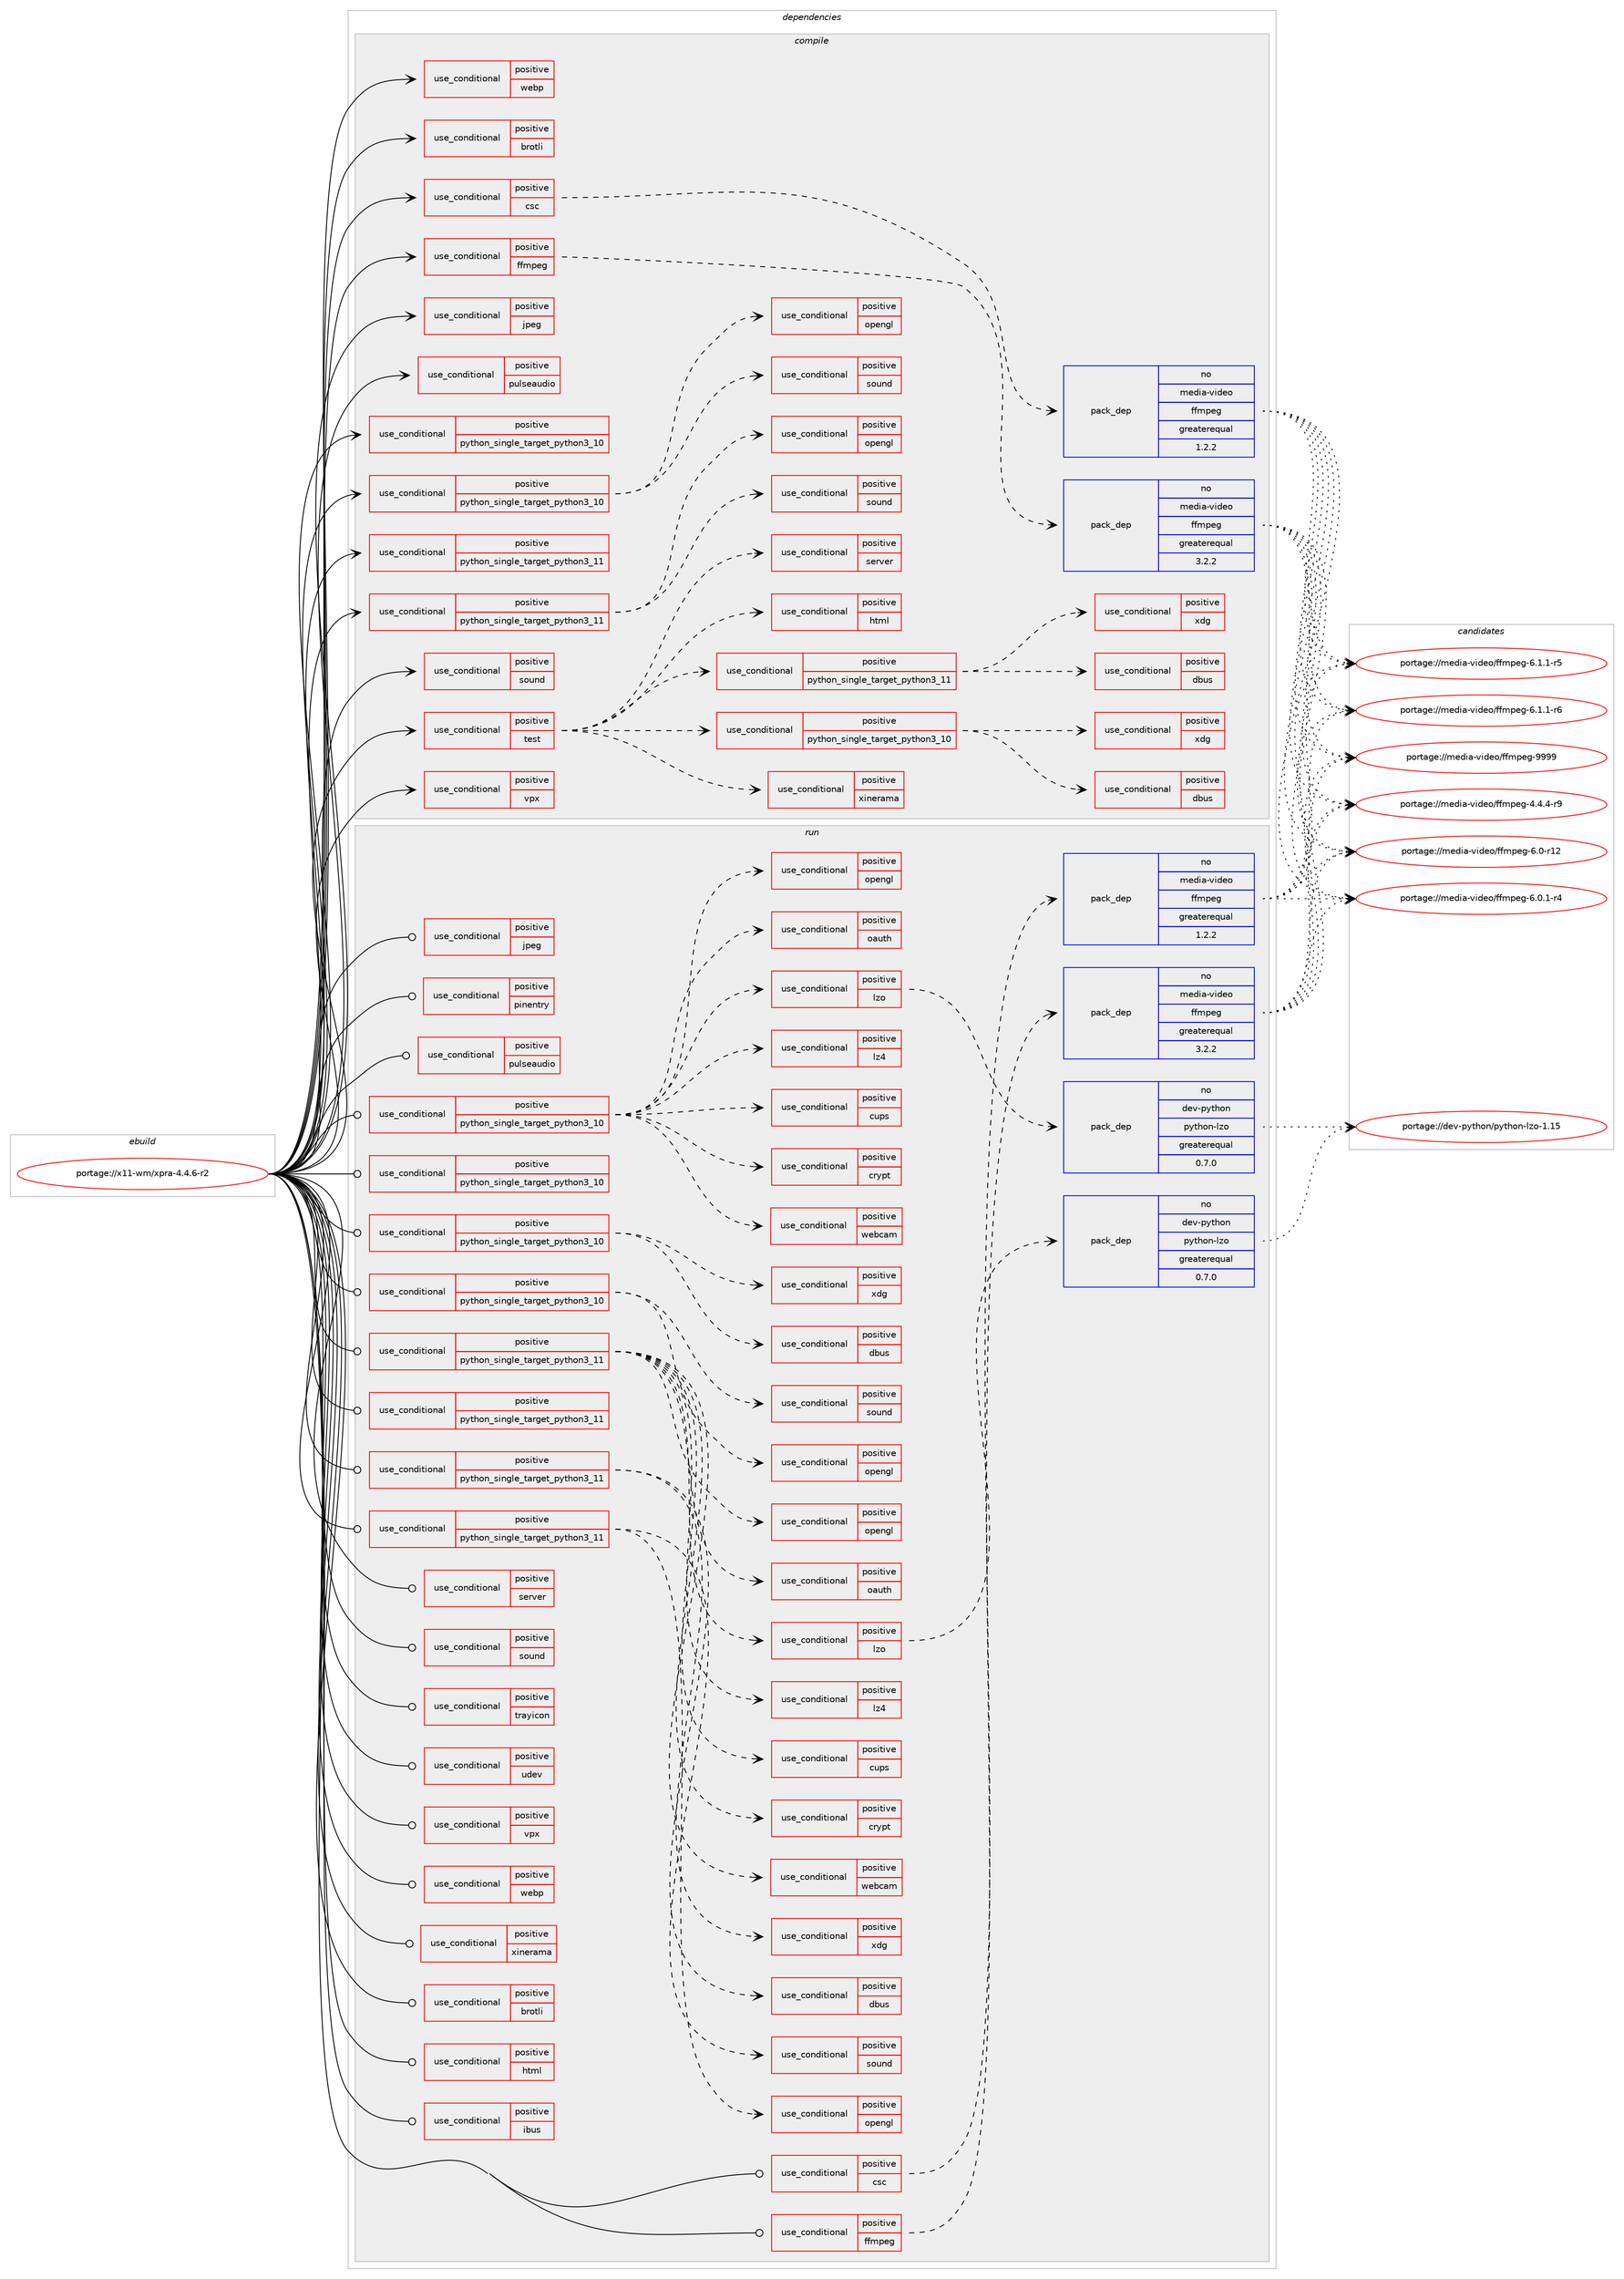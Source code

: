 digraph prolog {

# *************
# Graph options
# *************

newrank=true;
concentrate=true;
compound=true;
graph [rankdir=LR,fontname=Helvetica,fontsize=10,ranksep=1.5];#, ranksep=2.5, nodesep=0.2];
edge  [arrowhead=vee];
node  [fontname=Helvetica,fontsize=10];

# **********
# The ebuild
# **********

subgraph cluster_leftcol {
color=gray;
rank=same;
label=<<i>ebuild</i>>;
id [label="portage://x11-wm/xpra-4.4.6-r2", color=red, width=4, href="../x11-wm/xpra-4.4.6-r2.svg"];
}

# ****************
# The dependencies
# ****************

subgraph cluster_midcol {
color=gray;
label=<<i>dependencies</i>>;
subgraph cluster_compile {
fillcolor="#eeeeee";
style=filled;
label=<<i>compile</i>>;
subgraph cond121061 {
dependency233045 [label=<<TABLE BORDER="0" CELLBORDER="1" CELLSPACING="0" CELLPADDING="4"><TR><TD ROWSPAN="3" CELLPADDING="10">use_conditional</TD></TR><TR><TD>positive</TD></TR><TR><TD>brotli</TD></TR></TABLE>>, shape=none, color=red];
# *** BEGIN UNKNOWN DEPENDENCY TYPE (TODO) ***
# dependency233045 -> package_dependency(portage://x11-wm/xpra-4.4.6-r2,install,no,app-arch,brotli,none,[,,],[],[])
# *** END UNKNOWN DEPENDENCY TYPE (TODO) ***

}
id:e -> dependency233045:w [weight=20,style="solid",arrowhead="vee"];
subgraph cond121062 {
dependency233046 [label=<<TABLE BORDER="0" CELLBORDER="1" CELLSPACING="0" CELLPADDING="4"><TR><TD ROWSPAN="3" CELLPADDING="10">use_conditional</TD></TR><TR><TD>positive</TD></TR><TR><TD>csc</TD></TR></TABLE>>, shape=none, color=red];
subgraph pack108618 {
dependency233047 [label=<<TABLE BORDER="0" CELLBORDER="1" CELLSPACING="0" CELLPADDING="4" WIDTH="220"><TR><TD ROWSPAN="6" CELLPADDING="30">pack_dep</TD></TR><TR><TD WIDTH="110">no</TD></TR><TR><TD>media-video</TD></TR><TR><TD>ffmpeg</TD></TR><TR><TD>greaterequal</TD></TR><TR><TD>1.2.2</TD></TR></TABLE>>, shape=none, color=blue];
}
dependency233046:e -> dependency233047:w [weight=20,style="dashed",arrowhead="vee"];
}
id:e -> dependency233046:w [weight=20,style="solid",arrowhead="vee"];
subgraph cond121063 {
dependency233048 [label=<<TABLE BORDER="0" CELLBORDER="1" CELLSPACING="0" CELLPADDING="4"><TR><TD ROWSPAN="3" CELLPADDING="10">use_conditional</TD></TR><TR><TD>positive</TD></TR><TR><TD>ffmpeg</TD></TR></TABLE>>, shape=none, color=red];
subgraph pack108619 {
dependency233049 [label=<<TABLE BORDER="0" CELLBORDER="1" CELLSPACING="0" CELLPADDING="4" WIDTH="220"><TR><TD ROWSPAN="6" CELLPADDING="30">pack_dep</TD></TR><TR><TD WIDTH="110">no</TD></TR><TR><TD>media-video</TD></TR><TR><TD>ffmpeg</TD></TR><TR><TD>greaterequal</TD></TR><TR><TD>3.2.2</TD></TR></TABLE>>, shape=none, color=blue];
}
dependency233048:e -> dependency233049:w [weight=20,style="dashed",arrowhead="vee"];
}
id:e -> dependency233048:w [weight=20,style="solid",arrowhead="vee"];
subgraph cond121064 {
dependency233050 [label=<<TABLE BORDER="0" CELLBORDER="1" CELLSPACING="0" CELLPADDING="4"><TR><TD ROWSPAN="3" CELLPADDING="10">use_conditional</TD></TR><TR><TD>positive</TD></TR><TR><TD>jpeg</TD></TR></TABLE>>, shape=none, color=red];
# *** BEGIN UNKNOWN DEPENDENCY TYPE (TODO) ***
# dependency233050 -> package_dependency(portage://x11-wm/xpra-4.4.6-r2,install,no,media-libs,libjpeg-turbo,none,[,,],[],[])
# *** END UNKNOWN DEPENDENCY TYPE (TODO) ***

}
id:e -> dependency233050:w [weight=20,style="solid",arrowhead="vee"];
subgraph cond121065 {
dependency233051 [label=<<TABLE BORDER="0" CELLBORDER="1" CELLSPACING="0" CELLPADDING="4"><TR><TD ROWSPAN="3" CELLPADDING="10">use_conditional</TD></TR><TR><TD>positive</TD></TR><TR><TD>pulseaudio</TD></TR></TABLE>>, shape=none, color=red];
# *** BEGIN UNKNOWN DEPENDENCY TYPE (TODO) ***
# dependency233051 -> package_dependency(portage://x11-wm/xpra-4.4.6-r2,install,no,media-libs,libpulse,none,[,,],[],[])
# *** END UNKNOWN DEPENDENCY TYPE (TODO) ***

# *** BEGIN UNKNOWN DEPENDENCY TYPE (TODO) ***
# dependency233051 -> package_dependency(portage://x11-wm/xpra-4.4.6-r2,install,no,media-plugins,gst-plugins-pulse,none,[,,],[slot(1.0)],[])
# *** END UNKNOWN DEPENDENCY TYPE (TODO) ***

}
id:e -> dependency233051:w [weight=20,style="solid",arrowhead="vee"];
subgraph cond121066 {
dependency233052 [label=<<TABLE BORDER="0" CELLBORDER="1" CELLSPACING="0" CELLPADDING="4"><TR><TD ROWSPAN="3" CELLPADDING="10">use_conditional</TD></TR><TR><TD>positive</TD></TR><TR><TD>python_single_target_python3_10</TD></TR></TABLE>>, shape=none, color=red];
# *** BEGIN UNKNOWN DEPENDENCY TYPE (TODO) ***
# dependency233052 -> package_dependency(portage://x11-wm/xpra-4.4.6-r2,install,no,dev-lang,python,none,[,,],[slot(3.10)],[])
# *** END UNKNOWN DEPENDENCY TYPE (TODO) ***

}
id:e -> dependency233052:w [weight=20,style="solid",arrowhead="vee"];
subgraph cond121067 {
dependency233053 [label=<<TABLE BORDER="0" CELLBORDER="1" CELLSPACING="0" CELLPADDING="4"><TR><TD ROWSPAN="3" CELLPADDING="10">use_conditional</TD></TR><TR><TD>positive</TD></TR><TR><TD>python_single_target_python3_10</TD></TR></TABLE>>, shape=none, color=red];
# *** BEGIN UNKNOWN DEPENDENCY TYPE (TODO) ***
# dependency233053 -> package_dependency(portage://x11-wm/xpra-4.4.6-r2,install,no,dev-python,pygobject,none,[,,],[slot(3)],[use(enable(python_targets_python3_10),negative),use(enable(cairo),none)])
# *** END UNKNOWN DEPENDENCY TYPE (TODO) ***

subgraph cond121068 {
dependency233054 [label=<<TABLE BORDER="0" CELLBORDER="1" CELLSPACING="0" CELLPADDING="4"><TR><TD ROWSPAN="3" CELLPADDING="10">use_conditional</TD></TR><TR><TD>positive</TD></TR><TR><TD>opengl</TD></TR></TABLE>>, shape=none, color=red];
# *** BEGIN UNKNOWN DEPENDENCY TYPE (TODO) ***
# dependency233054 -> package_dependency(portage://x11-wm/xpra-4.4.6-r2,install,no,dev-python,pyopengl,none,[,,],[],[use(enable(python_targets_python3_10),negative)])
# *** END UNKNOWN DEPENDENCY TYPE (TODO) ***

}
dependency233053:e -> dependency233054:w [weight=20,style="dashed",arrowhead="vee"];
subgraph cond121069 {
dependency233055 [label=<<TABLE BORDER="0" CELLBORDER="1" CELLSPACING="0" CELLPADDING="4"><TR><TD ROWSPAN="3" CELLPADDING="10">use_conditional</TD></TR><TR><TD>positive</TD></TR><TR><TD>sound</TD></TR></TABLE>>, shape=none, color=red];
# *** BEGIN UNKNOWN DEPENDENCY TYPE (TODO) ***
# dependency233055 -> package_dependency(portage://x11-wm/xpra-4.4.6-r2,install,no,dev-python,gst-python,none,[,,],[slot(1.0)],[use(enable(python_targets_python3_10),negative)])
# *** END UNKNOWN DEPENDENCY TYPE (TODO) ***

}
dependency233053:e -> dependency233055:w [weight=20,style="dashed",arrowhead="vee"];
}
id:e -> dependency233053:w [weight=20,style="solid",arrowhead="vee"];
subgraph cond121070 {
dependency233056 [label=<<TABLE BORDER="0" CELLBORDER="1" CELLSPACING="0" CELLPADDING="4"><TR><TD ROWSPAN="3" CELLPADDING="10">use_conditional</TD></TR><TR><TD>positive</TD></TR><TR><TD>python_single_target_python3_11</TD></TR></TABLE>>, shape=none, color=red];
# *** BEGIN UNKNOWN DEPENDENCY TYPE (TODO) ***
# dependency233056 -> package_dependency(portage://x11-wm/xpra-4.4.6-r2,install,no,dev-lang,python,none,[,,],[slot(3.11)],[])
# *** END UNKNOWN DEPENDENCY TYPE (TODO) ***

}
id:e -> dependency233056:w [weight=20,style="solid",arrowhead="vee"];
subgraph cond121071 {
dependency233057 [label=<<TABLE BORDER="0" CELLBORDER="1" CELLSPACING="0" CELLPADDING="4"><TR><TD ROWSPAN="3" CELLPADDING="10">use_conditional</TD></TR><TR><TD>positive</TD></TR><TR><TD>python_single_target_python3_11</TD></TR></TABLE>>, shape=none, color=red];
# *** BEGIN UNKNOWN DEPENDENCY TYPE (TODO) ***
# dependency233057 -> package_dependency(portage://x11-wm/xpra-4.4.6-r2,install,no,dev-python,pygobject,none,[,,],[slot(3)],[use(enable(python_targets_python3_11),negative),use(enable(cairo),none)])
# *** END UNKNOWN DEPENDENCY TYPE (TODO) ***

subgraph cond121072 {
dependency233058 [label=<<TABLE BORDER="0" CELLBORDER="1" CELLSPACING="0" CELLPADDING="4"><TR><TD ROWSPAN="3" CELLPADDING="10">use_conditional</TD></TR><TR><TD>positive</TD></TR><TR><TD>opengl</TD></TR></TABLE>>, shape=none, color=red];
# *** BEGIN UNKNOWN DEPENDENCY TYPE (TODO) ***
# dependency233058 -> package_dependency(portage://x11-wm/xpra-4.4.6-r2,install,no,dev-python,pyopengl,none,[,,],[],[use(enable(python_targets_python3_11),negative)])
# *** END UNKNOWN DEPENDENCY TYPE (TODO) ***

}
dependency233057:e -> dependency233058:w [weight=20,style="dashed",arrowhead="vee"];
subgraph cond121073 {
dependency233059 [label=<<TABLE BORDER="0" CELLBORDER="1" CELLSPACING="0" CELLPADDING="4"><TR><TD ROWSPAN="3" CELLPADDING="10">use_conditional</TD></TR><TR><TD>positive</TD></TR><TR><TD>sound</TD></TR></TABLE>>, shape=none, color=red];
# *** BEGIN UNKNOWN DEPENDENCY TYPE (TODO) ***
# dependency233059 -> package_dependency(portage://x11-wm/xpra-4.4.6-r2,install,no,dev-python,gst-python,none,[,,],[slot(1.0)],[use(enable(python_targets_python3_11),negative)])
# *** END UNKNOWN DEPENDENCY TYPE (TODO) ***

}
dependency233057:e -> dependency233059:w [weight=20,style="dashed",arrowhead="vee"];
}
id:e -> dependency233057:w [weight=20,style="solid",arrowhead="vee"];
subgraph cond121074 {
dependency233060 [label=<<TABLE BORDER="0" CELLBORDER="1" CELLSPACING="0" CELLPADDING="4"><TR><TD ROWSPAN="3" CELLPADDING="10">use_conditional</TD></TR><TR><TD>positive</TD></TR><TR><TD>sound</TD></TR></TABLE>>, shape=none, color=red];
# *** BEGIN UNKNOWN DEPENDENCY TYPE (TODO) ***
# dependency233060 -> package_dependency(portage://x11-wm/xpra-4.4.6-r2,install,no,media-libs,gstreamer,none,[,,],[slot(1.0)],[])
# *** END UNKNOWN DEPENDENCY TYPE (TODO) ***

# *** BEGIN UNKNOWN DEPENDENCY TYPE (TODO) ***
# dependency233060 -> package_dependency(portage://x11-wm/xpra-4.4.6-r2,install,no,media-libs,gst-plugins-base,none,[,,],[slot(1.0)],[])
# *** END UNKNOWN DEPENDENCY TYPE (TODO) ***

}
id:e -> dependency233060:w [weight=20,style="solid",arrowhead="vee"];
subgraph cond121075 {
dependency233061 [label=<<TABLE BORDER="0" CELLBORDER="1" CELLSPACING="0" CELLPADDING="4"><TR><TD ROWSPAN="3" CELLPADDING="10">use_conditional</TD></TR><TR><TD>positive</TD></TR><TR><TD>test</TD></TR></TABLE>>, shape=none, color=red];
subgraph cond121076 {
dependency233062 [label=<<TABLE BORDER="0" CELLBORDER="1" CELLSPACING="0" CELLPADDING="4"><TR><TD ROWSPAN="3" CELLPADDING="10">use_conditional</TD></TR><TR><TD>positive</TD></TR><TR><TD>python_single_target_python3_10</TD></TR></TABLE>>, shape=none, color=red];
# *** BEGIN UNKNOWN DEPENDENCY TYPE (TODO) ***
# dependency233062 -> package_dependency(portage://x11-wm/xpra-4.4.6-r2,install,no,dev-python,netifaces,none,[,,],[],[use(enable(python_targets_python3_10),negative)])
# *** END UNKNOWN DEPENDENCY TYPE (TODO) ***

# *** BEGIN UNKNOWN DEPENDENCY TYPE (TODO) ***
# dependency233062 -> package_dependency(portage://x11-wm/xpra-4.4.6-r2,install,no,dev-python,pillow,none,[,,],[],[use(optenable(jpeg),none),use(optenable(webp),none),use(enable(python_targets_python3_10),negative)])
# *** END UNKNOWN DEPENDENCY TYPE (TODO) ***

# *** BEGIN UNKNOWN DEPENDENCY TYPE (TODO) ***
# dependency233062 -> package_dependency(portage://x11-wm/xpra-4.4.6-r2,install,no,dev-python,rencode,none,[,,],[],[use(enable(python_targets_python3_10),negative)])
# *** END UNKNOWN DEPENDENCY TYPE (TODO) ***

subgraph cond121077 {
dependency233063 [label=<<TABLE BORDER="0" CELLBORDER="1" CELLSPACING="0" CELLPADDING="4"><TR><TD ROWSPAN="3" CELLPADDING="10">use_conditional</TD></TR><TR><TD>positive</TD></TR><TR><TD>dbus</TD></TR></TABLE>>, shape=none, color=red];
# *** BEGIN UNKNOWN DEPENDENCY TYPE (TODO) ***
# dependency233063 -> package_dependency(portage://x11-wm/xpra-4.4.6-r2,install,no,dev-python,dbus-python,none,[,,],[],[use(enable(python_targets_python3_10),negative)])
# *** END UNKNOWN DEPENDENCY TYPE (TODO) ***

}
dependency233062:e -> dependency233063:w [weight=20,style="dashed",arrowhead="vee"];
subgraph cond121078 {
dependency233064 [label=<<TABLE BORDER="0" CELLBORDER="1" CELLSPACING="0" CELLPADDING="4"><TR><TD ROWSPAN="3" CELLPADDING="10">use_conditional</TD></TR><TR><TD>positive</TD></TR><TR><TD>xdg</TD></TR></TABLE>>, shape=none, color=red];
# *** BEGIN UNKNOWN DEPENDENCY TYPE (TODO) ***
# dependency233064 -> package_dependency(portage://x11-wm/xpra-4.4.6-r2,install,no,dev-python,pyxdg,none,[,,],[],[use(enable(python_targets_python3_10),negative)])
# *** END UNKNOWN DEPENDENCY TYPE (TODO) ***

}
dependency233062:e -> dependency233064:w [weight=20,style="dashed",arrowhead="vee"];
}
dependency233061:e -> dependency233062:w [weight=20,style="dashed",arrowhead="vee"];
subgraph cond121079 {
dependency233065 [label=<<TABLE BORDER="0" CELLBORDER="1" CELLSPACING="0" CELLPADDING="4"><TR><TD ROWSPAN="3" CELLPADDING="10">use_conditional</TD></TR><TR><TD>positive</TD></TR><TR><TD>python_single_target_python3_11</TD></TR></TABLE>>, shape=none, color=red];
# *** BEGIN UNKNOWN DEPENDENCY TYPE (TODO) ***
# dependency233065 -> package_dependency(portage://x11-wm/xpra-4.4.6-r2,install,no,dev-python,netifaces,none,[,,],[],[use(enable(python_targets_python3_11),negative)])
# *** END UNKNOWN DEPENDENCY TYPE (TODO) ***

# *** BEGIN UNKNOWN DEPENDENCY TYPE (TODO) ***
# dependency233065 -> package_dependency(portage://x11-wm/xpra-4.4.6-r2,install,no,dev-python,pillow,none,[,,],[],[use(optenable(jpeg),none),use(optenable(webp),none),use(enable(python_targets_python3_11),negative)])
# *** END UNKNOWN DEPENDENCY TYPE (TODO) ***

# *** BEGIN UNKNOWN DEPENDENCY TYPE (TODO) ***
# dependency233065 -> package_dependency(portage://x11-wm/xpra-4.4.6-r2,install,no,dev-python,rencode,none,[,,],[],[use(enable(python_targets_python3_11),negative)])
# *** END UNKNOWN DEPENDENCY TYPE (TODO) ***

subgraph cond121080 {
dependency233066 [label=<<TABLE BORDER="0" CELLBORDER="1" CELLSPACING="0" CELLPADDING="4"><TR><TD ROWSPAN="3" CELLPADDING="10">use_conditional</TD></TR><TR><TD>positive</TD></TR><TR><TD>dbus</TD></TR></TABLE>>, shape=none, color=red];
# *** BEGIN UNKNOWN DEPENDENCY TYPE (TODO) ***
# dependency233066 -> package_dependency(portage://x11-wm/xpra-4.4.6-r2,install,no,dev-python,dbus-python,none,[,,],[],[use(enable(python_targets_python3_11),negative)])
# *** END UNKNOWN DEPENDENCY TYPE (TODO) ***

}
dependency233065:e -> dependency233066:w [weight=20,style="dashed",arrowhead="vee"];
subgraph cond121081 {
dependency233067 [label=<<TABLE BORDER="0" CELLBORDER="1" CELLSPACING="0" CELLPADDING="4"><TR><TD ROWSPAN="3" CELLPADDING="10">use_conditional</TD></TR><TR><TD>positive</TD></TR><TR><TD>xdg</TD></TR></TABLE>>, shape=none, color=red];
# *** BEGIN UNKNOWN DEPENDENCY TYPE (TODO) ***
# dependency233067 -> package_dependency(portage://x11-wm/xpra-4.4.6-r2,install,no,dev-python,pyxdg,none,[,,],[],[use(enable(python_targets_python3_11),negative)])
# *** END UNKNOWN DEPENDENCY TYPE (TODO) ***

}
dependency233065:e -> dependency233067:w [weight=20,style="dashed",arrowhead="vee"];
}
dependency233061:e -> dependency233065:w [weight=20,style="dashed",arrowhead="vee"];
subgraph cond121082 {
dependency233068 [label=<<TABLE BORDER="0" CELLBORDER="1" CELLSPACING="0" CELLPADDING="4"><TR><TD ROWSPAN="3" CELLPADDING="10">use_conditional</TD></TR><TR><TD>positive</TD></TR><TR><TD>html</TD></TR></TABLE>>, shape=none, color=red];
# *** BEGIN UNKNOWN DEPENDENCY TYPE (TODO) ***
# dependency233068 -> package_dependency(portage://x11-wm/xpra-4.4.6-r2,install,no,www-apps,xpra-html5,none,[,,],[],[])
# *** END UNKNOWN DEPENDENCY TYPE (TODO) ***

}
dependency233061:e -> dependency233068:w [weight=20,style="dashed",arrowhead="vee"];
subgraph cond121083 {
dependency233069 [label=<<TABLE BORDER="0" CELLBORDER="1" CELLSPACING="0" CELLPADDING="4"><TR><TD ROWSPAN="3" CELLPADDING="10">use_conditional</TD></TR><TR><TD>positive</TD></TR><TR><TD>server</TD></TR></TABLE>>, shape=none, color=red];
# *** BEGIN UNKNOWN DEPENDENCY TYPE (TODO) ***
# dependency233069 -> package_dependency(portage://x11-wm/xpra-4.4.6-r2,install,no,x11-base,xorg-server,none,[,,],[],[use(disable(minimal),none),use(enable(xvfb),none)])
# *** END UNKNOWN DEPENDENCY TYPE (TODO) ***

# *** BEGIN UNKNOWN DEPENDENCY TYPE (TODO) ***
# dependency233069 -> package_dependency(portage://x11-wm/xpra-4.4.6-r2,install,no,x11-drivers,xf86-input-void,none,[,,],[],[])
# *** END UNKNOWN DEPENDENCY TYPE (TODO) ***

}
dependency233061:e -> dependency233069:w [weight=20,style="dashed",arrowhead="vee"];
subgraph cond121084 {
dependency233070 [label=<<TABLE BORDER="0" CELLBORDER="1" CELLSPACING="0" CELLPADDING="4"><TR><TD ROWSPAN="3" CELLPADDING="10">use_conditional</TD></TR><TR><TD>positive</TD></TR><TR><TD>xinerama</TD></TR></TABLE>>, shape=none, color=red];
# *** BEGIN UNKNOWN DEPENDENCY TYPE (TODO) ***
# dependency233070 -> package_dependency(portage://x11-wm/xpra-4.4.6-r2,install,no,x11-libs,libfakeXinerama,none,[,,],[],[])
# *** END UNKNOWN DEPENDENCY TYPE (TODO) ***

}
dependency233061:e -> dependency233070:w [weight=20,style="dashed",arrowhead="vee"];
}
id:e -> dependency233061:w [weight=20,style="solid",arrowhead="vee"];
subgraph cond121085 {
dependency233071 [label=<<TABLE BORDER="0" CELLBORDER="1" CELLSPACING="0" CELLPADDING="4"><TR><TD ROWSPAN="3" CELLPADDING="10">use_conditional</TD></TR><TR><TD>positive</TD></TR><TR><TD>vpx</TD></TR></TABLE>>, shape=none, color=red];
# *** BEGIN UNKNOWN DEPENDENCY TYPE (TODO) ***
# dependency233071 -> package_dependency(portage://x11-wm/xpra-4.4.6-r2,install,no,media-libs,libvpx,none,[,,],[],[])
# *** END UNKNOWN DEPENDENCY TYPE (TODO) ***

# *** BEGIN UNKNOWN DEPENDENCY TYPE (TODO) ***
# dependency233071 -> package_dependency(portage://x11-wm/xpra-4.4.6-r2,install,no,media-video,ffmpeg,none,[,,],[],[])
# *** END UNKNOWN DEPENDENCY TYPE (TODO) ***

}
id:e -> dependency233071:w [weight=20,style="solid",arrowhead="vee"];
subgraph cond121086 {
dependency233072 [label=<<TABLE BORDER="0" CELLBORDER="1" CELLSPACING="0" CELLPADDING="4"><TR><TD ROWSPAN="3" CELLPADDING="10">use_conditional</TD></TR><TR><TD>positive</TD></TR><TR><TD>webp</TD></TR></TABLE>>, shape=none, color=red];
# *** BEGIN UNKNOWN DEPENDENCY TYPE (TODO) ***
# dependency233072 -> package_dependency(portage://x11-wm/xpra-4.4.6-r2,install,no,media-libs,libwebp,none,[,,],[],[])
# *** END UNKNOWN DEPENDENCY TYPE (TODO) ***

}
id:e -> dependency233072:w [weight=20,style="solid",arrowhead="vee"];
# *** BEGIN UNKNOWN DEPENDENCY TYPE (TODO) ***
# id -> package_dependency(portage://x11-wm/xpra-4.4.6-r2,install,no,x11-libs,gtk+,none,[,,],[slot(3)],[use(enable(introspection),none)])
# *** END UNKNOWN DEPENDENCY TYPE (TODO) ***

# *** BEGIN UNKNOWN DEPENDENCY TYPE (TODO) ***
# id -> package_dependency(portage://x11-wm/xpra-4.4.6-r2,install,no,x11-libs,libX11,none,[,,],[],[])
# *** END UNKNOWN DEPENDENCY TYPE (TODO) ***

# *** BEGIN UNKNOWN DEPENDENCY TYPE (TODO) ***
# id -> package_dependency(portage://x11-wm/xpra-4.4.6-r2,install,no,x11-libs,libXcomposite,none,[,,],[],[])
# *** END UNKNOWN DEPENDENCY TYPE (TODO) ***

# *** BEGIN UNKNOWN DEPENDENCY TYPE (TODO) ***
# id -> package_dependency(portage://x11-wm/xpra-4.4.6-r2,install,no,x11-libs,libXdamage,none,[,,],[],[])
# *** END UNKNOWN DEPENDENCY TYPE (TODO) ***

# *** BEGIN UNKNOWN DEPENDENCY TYPE (TODO) ***
# id -> package_dependency(portage://x11-wm/xpra-4.4.6-r2,install,no,x11-libs,libXfixes,none,[,,],[],[])
# *** END UNKNOWN DEPENDENCY TYPE (TODO) ***

# *** BEGIN UNKNOWN DEPENDENCY TYPE (TODO) ***
# id -> package_dependency(portage://x11-wm/xpra-4.4.6-r2,install,no,x11-libs,libXrandr,none,[,,],[],[])
# *** END UNKNOWN DEPENDENCY TYPE (TODO) ***

# *** BEGIN UNKNOWN DEPENDENCY TYPE (TODO) ***
# id -> package_dependency(portage://x11-wm/xpra-4.4.6-r2,install,no,x11-libs,libXres,none,[,,],[],[])
# *** END UNKNOWN DEPENDENCY TYPE (TODO) ***

# *** BEGIN UNKNOWN DEPENDENCY TYPE (TODO) ***
# id -> package_dependency(portage://x11-wm/xpra-4.4.6-r2,install,no,x11-libs,libXtst,none,[,,],[],[])
# *** END UNKNOWN DEPENDENCY TYPE (TODO) ***

# *** BEGIN UNKNOWN DEPENDENCY TYPE (TODO) ***
# id -> package_dependency(portage://x11-wm/xpra-4.4.6-r2,install,no,x11-libs,libxkbfile,none,[,,],[],[])
# *** END UNKNOWN DEPENDENCY TYPE (TODO) ***

}
subgraph cluster_compileandrun {
fillcolor="#eeeeee";
style=filled;
label=<<i>compile and run</i>>;
}
subgraph cluster_run {
fillcolor="#eeeeee";
style=filled;
label=<<i>run</i>>;
subgraph cond121087 {
dependency233073 [label=<<TABLE BORDER="0" CELLBORDER="1" CELLSPACING="0" CELLPADDING="4"><TR><TD ROWSPAN="3" CELLPADDING="10">use_conditional</TD></TR><TR><TD>positive</TD></TR><TR><TD>brotli</TD></TR></TABLE>>, shape=none, color=red];
# *** BEGIN UNKNOWN DEPENDENCY TYPE (TODO) ***
# dependency233073 -> package_dependency(portage://x11-wm/xpra-4.4.6-r2,run,no,app-arch,brotli,none,[,,],[],[])
# *** END UNKNOWN DEPENDENCY TYPE (TODO) ***

}
id:e -> dependency233073:w [weight=20,style="solid",arrowhead="odot"];
subgraph cond121088 {
dependency233074 [label=<<TABLE BORDER="0" CELLBORDER="1" CELLSPACING="0" CELLPADDING="4"><TR><TD ROWSPAN="3" CELLPADDING="10">use_conditional</TD></TR><TR><TD>positive</TD></TR><TR><TD>csc</TD></TR></TABLE>>, shape=none, color=red];
subgraph pack108620 {
dependency233075 [label=<<TABLE BORDER="0" CELLBORDER="1" CELLSPACING="0" CELLPADDING="4" WIDTH="220"><TR><TD ROWSPAN="6" CELLPADDING="30">pack_dep</TD></TR><TR><TD WIDTH="110">no</TD></TR><TR><TD>media-video</TD></TR><TR><TD>ffmpeg</TD></TR><TR><TD>greaterequal</TD></TR><TR><TD>1.2.2</TD></TR></TABLE>>, shape=none, color=blue];
}
dependency233074:e -> dependency233075:w [weight=20,style="dashed",arrowhead="vee"];
}
id:e -> dependency233074:w [weight=20,style="solid",arrowhead="odot"];
subgraph cond121089 {
dependency233076 [label=<<TABLE BORDER="0" CELLBORDER="1" CELLSPACING="0" CELLPADDING="4"><TR><TD ROWSPAN="3" CELLPADDING="10">use_conditional</TD></TR><TR><TD>positive</TD></TR><TR><TD>ffmpeg</TD></TR></TABLE>>, shape=none, color=red];
subgraph pack108621 {
dependency233077 [label=<<TABLE BORDER="0" CELLBORDER="1" CELLSPACING="0" CELLPADDING="4" WIDTH="220"><TR><TD ROWSPAN="6" CELLPADDING="30">pack_dep</TD></TR><TR><TD WIDTH="110">no</TD></TR><TR><TD>media-video</TD></TR><TR><TD>ffmpeg</TD></TR><TR><TD>greaterequal</TD></TR><TR><TD>3.2.2</TD></TR></TABLE>>, shape=none, color=blue];
}
dependency233076:e -> dependency233077:w [weight=20,style="dashed",arrowhead="vee"];
}
id:e -> dependency233076:w [weight=20,style="solid",arrowhead="odot"];
subgraph cond121090 {
dependency233078 [label=<<TABLE BORDER="0" CELLBORDER="1" CELLSPACING="0" CELLPADDING="4"><TR><TD ROWSPAN="3" CELLPADDING="10">use_conditional</TD></TR><TR><TD>positive</TD></TR><TR><TD>html</TD></TR></TABLE>>, shape=none, color=red];
# *** BEGIN UNKNOWN DEPENDENCY TYPE (TODO) ***
# dependency233078 -> package_dependency(portage://x11-wm/xpra-4.4.6-r2,run,no,www-apps,xpra-html5,none,[,,],[],[])
# *** END UNKNOWN DEPENDENCY TYPE (TODO) ***

}
id:e -> dependency233078:w [weight=20,style="solid",arrowhead="odot"];
subgraph cond121091 {
dependency233079 [label=<<TABLE BORDER="0" CELLBORDER="1" CELLSPACING="0" CELLPADDING="4"><TR><TD ROWSPAN="3" CELLPADDING="10">use_conditional</TD></TR><TR><TD>positive</TD></TR><TR><TD>ibus</TD></TR></TABLE>>, shape=none, color=red];
# *** BEGIN UNKNOWN DEPENDENCY TYPE (TODO) ***
# dependency233079 -> package_dependency(portage://x11-wm/xpra-4.4.6-r2,run,no,app-i18n,ibus,none,[,,],[],[])
# *** END UNKNOWN DEPENDENCY TYPE (TODO) ***

}
id:e -> dependency233079:w [weight=20,style="solid",arrowhead="odot"];
subgraph cond121092 {
dependency233080 [label=<<TABLE BORDER="0" CELLBORDER="1" CELLSPACING="0" CELLPADDING="4"><TR><TD ROWSPAN="3" CELLPADDING="10">use_conditional</TD></TR><TR><TD>positive</TD></TR><TR><TD>jpeg</TD></TR></TABLE>>, shape=none, color=red];
# *** BEGIN UNKNOWN DEPENDENCY TYPE (TODO) ***
# dependency233080 -> package_dependency(portage://x11-wm/xpra-4.4.6-r2,run,no,media-libs,libjpeg-turbo,none,[,,],[],[])
# *** END UNKNOWN DEPENDENCY TYPE (TODO) ***

}
id:e -> dependency233080:w [weight=20,style="solid",arrowhead="odot"];
subgraph cond121093 {
dependency233081 [label=<<TABLE BORDER="0" CELLBORDER="1" CELLSPACING="0" CELLPADDING="4"><TR><TD ROWSPAN="3" CELLPADDING="10">use_conditional</TD></TR><TR><TD>positive</TD></TR><TR><TD>pinentry</TD></TR></TABLE>>, shape=none, color=red];
# *** BEGIN UNKNOWN DEPENDENCY TYPE (TODO) ***
# dependency233081 -> package_dependency(portage://x11-wm/xpra-4.4.6-r2,run,no,app-crypt,pinentry,none,[,,],[],[])
# *** END UNKNOWN DEPENDENCY TYPE (TODO) ***

}
id:e -> dependency233081:w [weight=20,style="solid",arrowhead="odot"];
subgraph cond121094 {
dependency233082 [label=<<TABLE BORDER="0" CELLBORDER="1" CELLSPACING="0" CELLPADDING="4"><TR><TD ROWSPAN="3" CELLPADDING="10">use_conditional</TD></TR><TR><TD>positive</TD></TR><TR><TD>pulseaudio</TD></TR></TABLE>>, shape=none, color=red];
# *** BEGIN UNKNOWN DEPENDENCY TYPE (TODO) ***
# dependency233082 -> package_dependency(portage://x11-wm/xpra-4.4.6-r2,run,no,media-libs,libpulse,none,[,,],[],[])
# *** END UNKNOWN DEPENDENCY TYPE (TODO) ***

# *** BEGIN UNKNOWN DEPENDENCY TYPE (TODO) ***
# dependency233082 -> package_dependency(portage://x11-wm/xpra-4.4.6-r2,run,no,media-plugins,gst-plugins-pulse,none,[,,],[slot(1.0)],[])
# *** END UNKNOWN DEPENDENCY TYPE (TODO) ***

}
id:e -> dependency233082:w [weight=20,style="solid",arrowhead="odot"];
subgraph cond121095 {
dependency233083 [label=<<TABLE BORDER="0" CELLBORDER="1" CELLSPACING="0" CELLPADDING="4"><TR><TD ROWSPAN="3" CELLPADDING="10">use_conditional</TD></TR><TR><TD>positive</TD></TR><TR><TD>python_single_target_python3_10</TD></TR></TABLE>>, shape=none, color=red];
subgraph cond121096 {
dependency233084 [label=<<TABLE BORDER="0" CELLBORDER="1" CELLSPACING="0" CELLPADDING="4"><TR><TD ROWSPAN="3" CELLPADDING="10">use_conditional</TD></TR><TR><TD>positive</TD></TR><TR><TD>crypt</TD></TR></TABLE>>, shape=none, color=red];
# *** BEGIN UNKNOWN DEPENDENCY TYPE (TODO) ***
# dependency233084 -> package_dependency(portage://x11-wm/xpra-4.4.6-r2,run,no,dev-python,cryptography,none,[,,],[],[use(enable(python_targets_python3_10),negative)])
# *** END UNKNOWN DEPENDENCY TYPE (TODO) ***

}
dependency233083:e -> dependency233084:w [weight=20,style="dashed",arrowhead="vee"];
subgraph cond121097 {
dependency233085 [label=<<TABLE BORDER="0" CELLBORDER="1" CELLSPACING="0" CELLPADDING="4"><TR><TD ROWSPAN="3" CELLPADDING="10">use_conditional</TD></TR><TR><TD>positive</TD></TR><TR><TD>cups</TD></TR></TABLE>>, shape=none, color=red];
# *** BEGIN UNKNOWN DEPENDENCY TYPE (TODO) ***
# dependency233085 -> package_dependency(portage://x11-wm/xpra-4.4.6-r2,run,no,dev-python,pycups,none,[,,],[],[use(enable(python_targets_python3_10),negative)])
# *** END UNKNOWN DEPENDENCY TYPE (TODO) ***

}
dependency233083:e -> dependency233085:w [weight=20,style="dashed",arrowhead="vee"];
subgraph cond121098 {
dependency233086 [label=<<TABLE BORDER="0" CELLBORDER="1" CELLSPACING="0" CELLPADDING="4"><TR><TD ROWSPAN="3" CELLPADDING="10">use_conditional</TD></TR><TR><TD>positive</TD></TR><TR><TD>lz4</TD></TR></TABLE>>, shape=none, color=red];
# *** BEGIN UNKNOWN DEPENDENCY TYPE (TODO) ***
# dependency233086 -> package_dependency(portage://x11-wm/xpra-4.4.6-r2,run,no,dev-python,lz4,none,[,,],[],[use(enable(python_targets_python3_10),negative)])
# *** END UNKNOWN DEPENDENCY TYPE (TODO) ***

}
dependency233083:e -> dependency233086:w [weight=20,style="dashed",arrowhead="vee"];
subgraph cond121099 {
dependency233087 [label=<<TABLE BORDER="0" CELLBORDER="1" CELLSPACING="0" CELLPADDING="4"><TR><TD ROWSPAN="3" CELLPADDING="10">use_conditional</TD></TR><TR><TD>positive</TD></TR><TR><TD>lzo</TD></TR></TABLE>>, shape=none, color=red];
subgraph pack108622 {
dependency233088 [label=<<TABLE BORDER="0" CELLBORDER="1" CELLSPACING="0" CELLPADDING="4" WIDTH="220"><TR><TD ROWSPAN="6" CELLPADDING="30">pack_dep</TD></TR><TR><TD WIDTH="110">no</TD></TR><TR><TD>dev-python</TD></TR><TR><TD>python-lzo</TD></TR><TR><TD>greaterequal</TD></TR><TR><TD>0.7.0</TD></TR></TABLE>>, shape=none, color=blue];
}
dependency233087:e -> dependency233088:w [weight=20,style="dashed",arrowhead="vee"];
}
dependency233083:e -> dependency233087:w [weight=20,style="dashed",arrowhead="vee"];
subgraph cond121100 {
dependency233089 [label=<<TABLE BORDER="0" CELLBORDER="1" CELLSPACING="0" CELLPADDING="4"><TR><TD ROWSPAN="3" CELLPADDING="10">use_conditional</TD></TR><TR><TD>positive</TD></TR><TR><TD>oauth</TD></TR></TABLE>>, shape=none, color=red];
# *** BEGIN UNKNOWN DEPENDENCY TYPE (TODO) ***
# dependency233089 -> package_dependency(portage://x11-wm/xpra-4.4.6-r2,run,no,dev-python,oauthlib,none,[,,],[],[use(enable(python_targets_python3_10),negative)])
# *** END UNKNOWN DEPENDENCY TYPE (TODO) ***

}
dependency233083:e -> dependency233089:w [weight=20,style="dashed",arrowhead="vee"];
subgraph cond121101 {
dependency233090 [label=<<TABLE BORDER="0" CELLBORDER="1" CELLSPACING="0" CELLPADDING="4"><TR><TD ROWSPAN="3" CELLPADDING="10">use_conditional</TD></TR><TR><TD>positive</TD></TR><TR><TD>opengl</TD></TR></TABLE>>, shape=none, color=red];
# *** BEGIN UNKNOWN DEPENDENCY TYPE (TODO) ***
# dependency233090 -> package_dependency(portage://x11-wm/xpra-4.4.6-r2,run,no,dev-python,pyopengl_accelerate,none,[,,],[],[use(enable(python_targets_python3_10),negative)])
# *** END UNKNOWN DEPENDENCY TYPE (TODO) ***

}
dependency233083:e -> dependency233090:w [weight=20,style="dashed",arrowhead="vee"];
subgraph cond121102 {
dependency233091 [label=<<TABLE BORDER="0" CELLBORDER="1" CELLSPACING="0" CELLPADDING="4"><TR><TD ROWSPAN="3" CELLPADDING="10">use_conditional</TD></TR><TR><TD>positive</TD></TR><TR><TD>webcam</TD></TR></TABLE>>, shape=none, color=red];
# *** BEGIN UNKNOWN DEPENDENCY TYPE (TODO) ***
# dependency233091 -> package_dependency(portage://x11-wm/xpra-4.4.6-r2,run,no,dev-python,numpy,none,[,,],[],[use(enable(python_targets_python3_10),negative)])
# *** END UNKNOWN DEPENDENCY TYPE (TODO) ***

# *** BEGIN UNKNOWN DEPENDENCY TYPE (TODO) ***
# dependency233091 -> package_dependency(portage://x11-wm/xpra-4.4.6-r2,run,no,dev-python,pyinotify,none,[,,],[],[use(enable(python_targets_python3_10),negative)])
# *** END UNKNOWN DEPENDENCY TYPE (TODO) ***

# *** BEGIN UNKNOWN DEPENDENCY TYPE (TODO) ***
# dependency233091 -> package_dependency(portage://x11-wm/xpra-4.4.6-r2,run,no,media-libs,opencv,none,[,,],[],[use(enable(python_targets_python3_10),negative),use(enable(python),none)])
# *** END UNKNOWN DEPENDENCY TYPE (TODO) ***

}
dependency233083:e -> dependency233091:w [weight=20,style="dashed",arrowhead="vee"];
}
id:e -> dependency233083:w [weight=20,style="solid",arrowhead="odot"];
subgraph cond121103 {
dependency233092 [label=<<TABLE BORDER="0" CELLBORDER="1" CELLSPACING="0" CELLPADDING="4"><TR><TD ROWSPAN="3" CELLPADDING="10">use_conditional</TD></TR><TR><TD>positive</TD></TR><TR><TD>python_single_target_python3_10</TD></TR></TABLE>>, shape=none, color=red];
# *** BEGIN UNKNOWN DEPENDENCY TYPE (TODO) ***
# dependency233092 -> package_dependency(portage://x11-wm/xpra-4.4.6-r2,run,no,dev-lang,python,none,[,,],[slot(3.10)],[])
# *** END UNKNOWN DEPENDENCY TYPE (TODO) ***

}
id:e -> dependency233092:w [weight=20,style="solid",arrowhead="odot"];
subgraph cond121104 {
dependency233093 [label=<<TABLE BORDER="0" CELLBORDER="1" CELLSPACING="0" CELLPADDING="4"><TR><TD ROWSPAN="3" CELLPADDING="10">use_conditional</TD></TR><TR><TD>positive</TD></TR><TR><TD>python_single_target_python3_10</TD></TR></TABLE>>, shape=none, color=red];
# *** BEGIN UNKNOWN DEPENDENCY TYPE (TODO) ***
# dependency233093 -> package_dependency(portage://x11-wm/xpra-4.4.6-r2,run,no,dev-python,netifaces,none,[,,],[],[use(enable(python_targets_python3_10),negative)])
# *** END UNKNOWN DEPENDENCY TYPE (TODO) ***

# *** BEGIN UNKNOWN DEPENDENCY TYPE (TODO) ***
# dependency233093 -> package_dependency(portage://x11-wm/xpra-4.4.6-r2,run,no,dev-python,pillow,none,[,,],[],[use(optenable(jpeg),none),use(optenable(webp),none),use(enable(python_targets_python3_10),negative)])
# *** END UNKNOWN DEPENDENCY TYPE (TODO) ***

# *** BEGIN UNKNOWN DEPENDENCY TYPE (TODO) ***
# dependency233093 -> package_dependency(portage://x11-wm/xpra-4.4.6-r2,run,no,dev-python,rencode,none,[,,],[],[use(enable(python_targets_python3_10),negative)])
# *** END UNKNOWN DEPENDENCY TYPE (TODO) ***

subgraph cond121105 {
dependency233094 [label=<<TABLE BORDER="0" CELLBORDER="1" CELLSPACING="0" CELLPADDING="4"><TR><TD ROWSPAN="3" CELLPADDING="10">use_conditional</TD></TR><TR><TD>positive</TD></TR><TR><TD>dbus</TD></TR></TABLE>>, shape=none, color=red];
# *** BEGIN UNKNOWN DEPENDENCY TYPE (TODO) ***
# dependency233094 -> package_dependency(portage://x11-wm/xpra-4.4.6-r2,run,no,dev-python,dbus-python,none,[,,],[],[use(enable(python_targets_python3_10),negative)])
# *** END UNKNOWN DEPENDENCY TYPE (TODO) ***

}
dependency233093:e -> dependency233094:w [weight=20,style="dashed",arrowhead="vee"];
subgraph cond121106 {
dependency233095 [label=<<TABLE BORDER="0" CELLBORDER="1" CELLSPACING="0" CELLPADDING="4"><TR><TD ROWSPAN="3" CELLPADDING="10">use_conditional</TD></TR><TR><TD>positive</TD></TR><TR><TD>xdg</TD></TR></TABLE>>, shape=none, color=red];
# *** BEGIN UNKNOWN DEPENDENCY TYPE (TODO) ***
# dependency233095 -> package_dependency(portage://x11-wm/xpra-4.4.6-r2,run,no,dev-python,pyxdg,none,[,,],[],[use(enable(python_targets_python3_10),negative)])
# *** END UNKNOWN DEPENDENCY TYPE (TODO) ***

}
dependency233093:e -> dependency233095:w [weight=20,style="dashed",arrowhead="vee"];
}
id:e -> dependency233093:w [weight=20,style="solid",arrowhead="odot"];
subgraph cond121107 {
dependency233096 [label=<<TABLE BORDER="0" CELLBORDER="1" CELLSPACING="0" CELLPADDING="4"><TR><TD ROWSPAN="3" CELLPADDING="10">use_conditional</TD></TR><TR><TD>positive</TD></TR><TR><TD>python_single_target_python3_10</TD></TR></TABLE>>, shape=none, color=red];
# *** BEGIN UNKNOWN DEPENDENCY TYPE (TODO) ***
# dependency233096 -> package_dependency(portage://x11-wm/xpra-4.4.6-r2,run,no,dev-python,pygobject,none,[,,],[slot(3)],[use(enable(python_targets_python3_10),negative),use(enable(cairo),none)])
# *** END UNKNOWN DEPENDENCY TYPE (TODO) ***

subgraph cond121108 {
dependency233097 [label=<<TABLE BORDER="0" CELLBORDER="1" CELLSPACING="0" CELLPADDING="4"><TR><TD ROWSPAN="3" CELLPADDING="10">use_conditional</TD></TR><TR><TD>positive</TD></TR><TR><TD>opengl</TD></TR></TABLE>>, shape=none, color=red];
# *** BEGIN UNKNOWN DEPENDENCY TYPE (TODO) ***
# dependency233097 -> package_dependency(portage://x11-wm/xpra-4.4.6-r2,run,no,dev-python,pyopengl,none,[,,],[],[use(enable(python_targets_python3_10),negative)])
# *** END UNKNOWN DEPENDENCY TYPE (TODO) ***

}
dependency233096:e -> dependency233097:w [weight=20,style="dashed",arrowhead="vee"];
subgraph cond121109 {
dependency233098 [label=<<TABLE BORDER="0" CELLBORDER="1" CELLSPACING="0" CELLPADDING="4"><TR><TD ROWSPAN="3" CELLPADDING="10">use_conditional</TD></TR><TR><TD>positive</TD></TR><TR><TD>sound</TD></TR></TABLE>>, shape=none, color=red];
# *** BEGIN UNKNOWN DEPENDENCY TYPE (TODO) ***
# dependency233098 -> package_dependency(portage://x11-wm/xpra-4.4.6-r2,run,no,dev-python,gst-python,none,[,,],[slot(1.0)],[use(enable(python_targets_python3_10),negative)])
# *** END UNKNOWN DEPENDENCY TYPE (TODO) ***

}
dependency233096:e -> dependency233098:w [weight=20,style="dashed",arrowhead="vee"];
}
id:e -> dependency233096:w [weight=20,style="solid",arrowhead="odot"];
subgraph cond121110 {
dependency233099 [label=<<TABLE BORDER="0" CELLBORDER="1" CELLSPACING="0" CELLPADDING="4"><TR><TD ROWSPAN="3" CELLPADDING="10">use_conditional</TD></TR><TR><TD>positive</TD></TR><TR><TD>python_single_target_python3_11</TD></TR></TABLE>>, shape=none, color=red];
subgraph cond121111 {
dependency233100 [label=<<TABLE BORDER="0" CELLBORDER="1" CELLSPACING="0" CELLPADDING="4"><TR><TD ROWSPAN="3" CELLPADDING="10">use_conditional</TD></TR><TR><TD>positive</TD></TR><TR><TD>crypt</TD></TR></TABLE>>, shape=none, color=red];
# *** BEGIN UNKNOWN DEPENDENCY TYPE (TODO) ***
# dependency233100 -> package_dependency(portage://x11-wm/xpra-4.4.6-r2,run,no,dev-python,cryptography,none,[,,],[],[use(enable(python_targets_python3_11),negative)])
# *** END UNKNOWN DEPENDENCY TYPE (TODO) ***

}
dependency233099:e -> dependency233100:w [weight=20,style="dashed",arrowhead="vee"];
subgraph cond121112 {
dependency233101 [label=<<TABLE BORDER="0" CELLBORDER="1" CELLSPACING="0" CELLPADDING="4"><TR><TD ROWSPAN="3" CELLPADDING="10">use_conditional</TD></TR><TR><TD>positive</TD></TR><TR><TD>cups</TD></TR></TABLE>>, shape=none, color=red];
# *** BEGIN UNKNOWN DEPENDENCY TYPE (TODO) ***
# dependency233101 -> package_dependency(portage://x11-wm/xpra-4.4.6-r2,run,no,dev-python,pycups,none,[,,],[],[use(enable(python_targets_python3_11),negative)])
# *** END UNKNOWN DEPENDENCY TYPE (TODO) ***

}
dependency233099:e -> dependency233101:w [weight=20,style="dashed",arrowhead="vee"];
subgraph cond121113 {
dependency233102 [label=<<TABLE BORDER="0" CELLBORDER="1" CELLSPACING="0" CELLPADDING="4"><TR><TD ROWSPAN="3" CELLPADDING="10">use_conditional</TD></TR><TR><TD>positive</TD></TR><TR><TD>lz4</TD></TR></TABLE>>, shape=none, color=red];
# *** BEGIN UNKNOWN DEPENDENCY TYPE (TODO) ***
# dependency233102 -> package_dependency(portage://x11-wm/xpra-4.4.6-r2,run,no,dev-python,lz4,none,[,,],[],[use(enable(python_targets_python3_11),negative)])
# *** END UNKNOWN DEPENDENCY TYPE (TODO) ***

}
dependency233099:e -> dependency233102:w [weight=20,style="dashed",arrowhead="vee"];
subgraph cond121114 {
dependency233103 [label=<<TABLE BORDER="0" CELLBORDER="1" CELLSPACING="0" CELLPADDING="4"><TR><TD ROWSPAN="3" CELLPADDING="10">use_conditional</TD></TR><TR><TD>positive</TD></TR><TR><TD>lzo</TD></TR></TABLE>>, shape=none, color=red];
subgraph pack108623 {
dependency233104 [label=<<TABLE BORDER="0" CELLBORDER="1" CELLSPACING="0" CELLPADDING="4" WIDTH="220"><TR><TD ROWSPAN="6" CELLPADDING="30">pack_dep</TD></TR><TR><TD WIDTH="110">no</TD></TR><TR><TD>dev-python</TD></TR><TR><TD>python-lzo</TD></TR><TR><TD>greaterequal</TD></TR><TR><TD>0.7.0</TD></TR></TABLE>>, shape=none, color=blue];
}
dependency233103:e -> dependency233104:w [weight=20,style="dashed",arrowhead="vee"];
}
dependency233099:e -> dependency233103:w [weight=20,style="dashed",arrowhead="vee"];
subgraph cond121115 {
dependency233105 [label=<<TABLE BORDER="0" CELLBORDER="1" CELLSPACING="0" CELLPADDING="4"><TR><TD ROWSPAN="3" CELLPADDING="10">use_conditional</TD></TR><TR><TD>positive</TD></TR><TR><TD>oauth</TD></TR></TABLE>>, shape=none, color=red];
# *** BEGIN UNKNOWN DEPENDENCY TYPE (TODO) ***
# dependency233105 -> package_dependency(portage://x11-wm/xpra-4.4.6-r2,run,no,dev-python,oauthlib,none,[,,],[],[use(enable(python_targets_python3_11),negative)])
# *** END UNKNOWN DEPENDENCY TYPE (TODO) ***

}
dependency233099:e -> dependency233105:w [weight=20,style="dashed",arrowhead="vee"];
subgraph cond121116 {
dependency233106 [label=<<TABLE BORDER="0" CELLBORDER="1" CELLSPACING="0" CELLPADDING="4"><TR><TD ROWSPAN="3" CELLPADDING="10">use_conditional</TD></TR><TR><TD>positive</TD></TR><TR><TD>opengl</TD></TR></TABLE>>, shape=none, color=red];
# *** BEGIN UNKNOWN DEPENDENCY TYPE (TODO) ***
# dependency233106 -> package_dependency(portage://x11-wm/xpra-4.4.6-r2,run,no,dev-python,pyopengl_accelerate,none,[,,],[],[use(enable(python_targets_python3_11),negative)])
# *** END UNKNOWN DEPENDENCY TYPE (TODO) ***

}
dependency233099:e -> dependency233106:w [weight=20,style="dashed",arrowhead="vee"];
subgraph cond121117 {
dependency233107 [label=<<TABLE BORDER="0" CELLBORDER="1" CELLSPACING="0" CELLPADDING="4"><TR><TD ROWSPAN="3" CELLPADDING="10">use_conditional</TD></TR><TR><TD>positive</TD></TR><TR><TD>webcam</TD></TR></TABLE>>, shape=none, color=red];
# *** BEGIN UNKNOWN DEPENDENCY TYPE (TODO) ***
# dependency233107 -> package_dependency(portage://x11-wm/xpra-4.4.6-r2,run,no,dev-python,numpy,none,[,,],[],[use(enable(python_targets_python3_11),negative)])
# *** END UNKNOWN DEPENDENCY TYPE (TODO) ***

# *** BEGIN UNKNOWN DEPENDENCY TYPE (TODO) ***
# dependency233107 -> package_dependency(portage://x11-wm/xpra-4.4.6-r2,run,no,dev-python,pyinotify,none,[,,],[],[use(enable(python_targets_python3_11),negative)])
# *** END UNKNOWN DEPENDENCY TYPE (TODO) ***

# *** BEGIN UNKNOWN DEPENDENCY TYPE (TODO) ***
# dependency233107 -> package_dependency(portage://x11-wm/xpra-4.4.6-r2,run,no,media-libs,opencv,none,[,,],[],[use(enable(python_targets_python3_11),negative),use(enable(python),none)])
# *** END UNKNOWN DEPENDENCY TYPE (TODO) ***

}
dependency233099:e -> dependency233107:w [weight=20,style="dashed",arrowhead="vee"];
}
id:e -> dependency233099:w [weight=20,style="solid",arrowhead="odot"];
subgraph cond121118 {
dependency233108 [label=<<TABLE BORDER="0" CELLBORDER="1" CELLSPACING="0" CELLPADDING="4"><TR><TD ROWSPAN="3" CELLPADDING="10">use_conditional</TD></TR><TR><TD>positive</TD></TR><TR><TD>python_single_target_python3_11</TD></TR></TABLE>>, shape=none, color=red];
# *** BEGIN UNKNOWN DEPENDENCY TYPE (TODO) ***
# dependency233108 -> package_dependency(portage://x11-wm/xpra-4.4.6-r2,run,no,dev-lang,python,none,[,,],[slot(3.11)],[])
# *** END UNKNOWN DEPENDENCY TYPE (TODO) ***

}
id:e -> dependency233108:w [weight=20,style="solid",arrowhead="odot"];
subgraph cond121119 {
dependency233109 [label=<<TABLE BORDER="0" CELLBORDER="1" CELLSPACING="0" CELLPADDING="4"><TR><TD ROWSPAN="3" CELLPADDING="10">use_conditional</TD></TR><TR><TD>positive</TD></TR><TR><TD>python_single_target_python3_11</TD></TR></TABLE>>, shape=none, color=red];
# *** BEGIN UNKNOWN DEPENDENCY TYPE (TODO) ***
# dependency233109 -> package_dependency(portage://x11-wm/xpra-4.4.6-r2,run,no,dev-python,netifaces,none,[,,],[],[use(enable(python_targets_python3_11),negative)])
# *** END UNKNOWN DEPENDENCY TYPE (TODO) ***

# *** BEGIN UNKNOWN DEPENDENCY TYPE (TODO) ***
# dependency233109 -> package_dependency(portage://x11-wm/xpra-4.4.6-r2,run,no,dev-python,pillow,none,[,,],[],[use(optenable(jpeg),none),use(optenable(webp),none),use(enable(python_targets_python3_11),negative)])
# *** END UNKNOWN DEPENDENCY TYPE (TODO) ***

# *** BEGIN UNKNOWN DEPENDENCY TYPE (TODO) ***
# dependency233109 -> package_dependency(portage://x11-wm/xpra-4.4.6-r2,run,no,dev-python,rencode,none,[,,],[],[use(enable(python_targets_python3_11),negative)])
# *** END UNKNOWN DEPENDENCY TYPE (TODO) ***

subgraph cond121120 {
dependency233110 [label=<<TABLE BORDER="0" CELLBORDER="1" CELLSPACING="0" CELLPADDING="4"><TR><TD ROWSPAN="3" CELLPADDING="10">use_conditional</TD></TR><TR><TD>positive</TD></TR><TR><TD>dbus</TD></TR></TABLE>>, shape=none, color=red];
# *** BEGIN UNKNOWN DEPENDENCY TYPE (TODO) ***
# dependency233110 -> package_dependency(portage://x11-wm/xpra-4.4.6-r2,run,no,dev-python,dbus-python,none,[,,],[],[use(enable(python_targets_python3_11),negative)])
# *** END UNKNOWN DEPENDENCY TYPE (TODO) ***

}
dependency233109:e -> dependency233110:w [weight=20,style="dashed",arrowhead="vee"];
subgraph cond121121 {
dependency233111 [label=<<TABLE BORDER="0" CELLBORDER="1" CELLSPACING="0" CELLPADDING="4"><TR><TD ROWSPAN="3" CELLPADDING="10">use_conditional</TD></TR><TR><TD>positive</TD></TR><TR><TD>xdg</TD></TR></TABLE>>, shape=none, color=red];
# *** BEGIN UNKNOWN DEPENDENCY TYPE (TODO) ***
# dependency233111 -> package_dependency(portage://x11-wm/xpra-4.4.6-r2,run,no,dev-python,pyxdg,none,[,,],[],[use(enable(python_targets_python3_11),negative)])
# *** END UNKNOWN DEPENDENCY TYPE (TODO) ***

}
dependency233109:e -> dependency233111:w [weight=20,style="dashed",arrowhead="vee"];
}
id:e -> dependency233109:w [weight=20,style="solid",arrowhead="odot"];
subgraph cond121122 {
dependency233112 [label=<<TABLE BORDER="0" CELLBORDER="1" CELLSPACING="0" CELLPADDING="4"><TR><TD ROWSPAN="3" CELLPADDING="10">use_conditional</TD></TR><TR><TD>positive</TD></TR><TR><TD>python_single_target_python3_11</TD></TR></TABLE>>, shape=none, color=red];
# *** BEGIN UNKNOWN DEPENDENCY TYPE (TODO) ***
# dependency233112 -> package_dependency(portage://x11-wm/xpra-4.4.6-r2,run,no,dev-python,pygobject,none,[,,],[slot(3)],[use(enable(python_targets_python3_11),negative),use(enable(cairo),none)])
# *** END UNKNOWN DEPENDENCY TYPE (TODO) ***

subgraph cond121123 {
dependency233113 [label=<<TABLE BORDER="0" CELLBORDER="1" CELLSPACING="0" CELLPADDING="4"><TR><TD ROWSPAN="3" CELLPADDING="10">use_conditional</TD></TR><TR><TD>positive</TD></TR><TR><TD>opengl</TD></TR></TABLE>>, shape=none, color=red];
# *** BEGIN UNKNOWN DEPENDENCY TYPE (TODO) ***
# dependency233113 -> package_dependency(portage://x11-wm/xpra-4.4.6-r2,run,no,dev-python,pyopengl,none,[,,],[],[use(enable(python_targets_python3_11),negative)])
# *** END UNKNOWN DEPENDENCY TYPE (TODO) ***

}
dependency233112:e -> dependency233113:w [weight=20,style="dashed",arrowhead="vee"];
subgraph cond121124 {
dependency233114 [label=<<TABLE BORDER="0" CELLBORDER="1" CELLSPACING="0" CELLPADDING="4"><TR><TD ROWSPAN="3" CELLPADDING="10">use_conditional</TD></TR><TR><TD>positive</TD></TR><TR><TD>sound</TD></TR></TABLE>>, shape=none, color=red];
# *** BEGIN UNKNOWN DEPENDENCY TYPE (TODO) ***
# dependency233114 -> package_dependency(portage://x11-wm/xpra-4.4.6-r2,run,no,dev-python,gst-python,none,[,,],[slot(1.0)],[use(enable(python_targets_python3_11),negative)])
# *** END UNKNOWN DEPENDENCY TYPE (TODO) ***

}
dependency233112:e -> dependency233114:w [weight=20,style="dashed",arrowhead="vee"];
}
id:e -> dependency233112:w [weight=20,style="solid",arrowhead="odot"];
subgraph cond121125 {
dependency233115 [label=<<TABLE BORDER="0" CELLBORDER="1" CELLSPACING="0" CELLPADDING="4"><TR><TD ROWSPAN="3" CELLPADDING="10">use_conditional</TD></TR><TR><TD>positive</TD></TR><TR><TD>server</TD></TR></TABLE>>, shape=none, color=red];
# *** BEGIN UNKNOWN DEPENDENCY TYPE (TODO) ***
# dependency233115 -> package_dependency(portage://x11-wm/xpra-4.4.6-r2,run,no,x11-base,xorg-server,none,[,,],[],[use(disable(minimal),none),use(enable(xvfb),none)])
# *** END UNKNOWN DEPENDENCY TYPE (TODO) ***

# *** BEGIN UNKNOWN DEPENDENCY TYPE (TODO) ***
# dependency233115 -> package_dependency(portage://x11-wm/xpra-4.4.6-r2,run,no,x11-drivers,xf86-input-void,none,[,,],[],[])
# *** END UNKNOWN DEPENDENCY TYPE (TODO) ***

}
id:e -> dependency233115:w [weight=20,style="solid",arrowhead="odot"];
subgraph cond121126 {
dependency233116 [label=<<TABLE BORDER="0" CELLBORDER="1" CELLSPACING="0" CELLPADDING="4"><TR><TD ROWSPAN="3" CELLPADDING="10">use_conditional</TD></TR><TR><TD>positive</TD></TR><TR><TD>sound</TD></TR></TABLE>>, shape=none, color=red];
# *** BEGIN UNKNOWN DEPENDENCY TYPE (TODO) ***
# dependency233116 -> package_dependency(portage://x11-wm/xpra-4.4.6-r2,run,no,media-libs,gstreamer,none,[,,],[slot(1.0)],[])
# *** END UNKNOWN DEPENDENCY TYPE (TODO) ***

# *** BEGIN UNKNOWN DEPENDENCY TYPE (TODO) ***
# dependency233116 -> package_dependency(portage://x11-wm/xpra-4.4.6-r2,run,no,media-libs,gst-plugins-base,none,[,,],[slot(1.0)],[])
# *** END UNKNOWN DEPENDENCY TYPE (TODO) ***

}
id:e -> dependency233116:w [weight=20,style="solid",arrowhead="odot"];
subgraph cond121127 {
dependency233117 [label=<<TABLE BORDER="0" CELLBORDER="1" CELLSPACING="0" CELLPADDING="4"><TR><TD ROWSPAN="3" CELLPADDING="10">use_conditional</TD></TR><TR><TD>positive</TD></TR><TR><TD>trayicon</TD></TR></TABLE>>, shape=none, color=red];
# *** BEGIN UNKNOWN DEPENDENCY TYPE (TODO) ***
# dependency233117 -> package_dependency(portage://x11-wm/xpra-4.4.6-r2,run,no,dev-libs,libayatana-appindicator,none,[,,],[],[])
# *** END UNKNOWN DEPENDENCY TYPE (TODO) ***

}
id:e -> dependency233117:w [weight=20,style="solid",arrowhead="odot"];
subgraph cond121128 {
dependency233118 [label=<<TABLE BORDER="0" CELLBORDER="1" CELLSPACING="0" CELLPADDING="4"><TR><TD ROWSPAN="3" CELLPADDING="10">use_conditional</TD></TR><TR><TD>positive</TD></TR><TR><TD>udev</TD></TR></TABLE>>, shape=none, color=red];
# *** BEGIN UNKNOWN DEPENDENCY TYPE (TODO) ***
# dependency233118 -> package_dependency(portage://x11-wm/xpra-4.4.6-r2,run,no,virtual,udev,none,[,,],[],[])
# *** END UNKNOWN DEPENDENCY TYPE (TODO) ***

}
id:e -> dependency233118:w [weight=20,style="solid",arrowhead="odot"];
subgraph cond121129 {
dependency233119 [label=<<TABLE BORDER="0" CELLBORDER="1" CELLSPACING="0" CELLPADDING="4"><TR><TD ROWSPAN="3" CELLPADDING="10">use_conditional</TD></TR><TR><TD>positive</TD></TR><TR><TD>vpx</TD></TR></TABLE>>, shape=none, color=red];
# *** BEGIN UNKNOWN DEPENDENCY TYPE (TODO) ***
# dependency233119 -> package_dependency(portage://x11-wm/xpra-4.4.6-r2,run,no,media-libs,libvpx,none,[,,],[],[])
# *** END UNKNOWN DEPENDENCY TYPE (TODO) ***

# *** BEGIN UNKNOWN DEPENDENCY TYPE (TODO) ***
# dependency233119 -> package_dependency(portage://x11-wm/xpra-4.4.6-r2,run,no,media-video,ffmpeg,none,[,,],[],[])
# *** END UNKNOWN DEPENDENCY TYPE (TODO) ***

}
id:e -> dependency233119:w [weight=20,style="solid",arrowhead="odot"];
subgraph cond121130 {
dependency233120 [label=<<TABLE BORDER="0" CELLBORDER="1" CELLSPACING="0" CELLPADDING="4"><TR><TD ROWSPAN="3" CELLPADDING="10">use_conditional</TD></TR><TR><TD>positive</TD></TR><TR><TD>webp</TD></TR></TABLE>>, shape=none, color=red];
# *** BEGIN UNKNOWN DEPENDENCY TYPE (TODO) ***
# dependency233120 -> package_dependency(portage://x11-wm/xpra-4.4.6-r2,run,no,media-libs,libwebp,none,[,,],[],[])
# *** END UNKNOWN DEPENDENCY TYPE (TODO) ***

}
id:e -> dependency233120:w [weight=20,style="solid",arrowhead="odot"];
subgraph cond121131 {
dependency233121 [label=<<TABLE BORDER="0" CELLBORDER="1" CELLSPACING="0" CELLPADDING="4"><TR><TD ROWSPAN="3" CELLPADDING="10">use_conditional</TD></TR><TR><TD>positive</TD></TR><TR><TD>xinerama</TD></TR></TABLE>>, shape=none, color=red];
# *** BEGIN UNKNOWN DEPENDENCY TYPE (TODO) ***
# dependency233121 -> package_dependency(portage://x11-wm/xpra-4.4.6-r2,run,no,x11-libs,libfakeXinerama,none,[,,],[],[])
# *** END UNKNOWN DEPENDENCY TYPE (TODO) ***

}
id:e -> dependency233121:w [weight=20,style="solid",arrowhead="odot"];
# *** BEGIN UNKNOWN DEPENDENCY TYPE (TODO) ***
# id -> package_dependency(portage://x11-wm/xpra-4.4.6-r2,run,no,acct-group,xpra,none,[,,],[],[])
# *** END UNKNOWN DEPENDENCY TYPE (TODO) ***

# *** BEGIN UNKNOWN DEPENDENCY TYPE (TODO) ***
# id -> package_dependency(portage://x11-wm/xpra-4.4.6-r2,run,no,virtual,ssh,none,[,,],[],[])
# *** END UNKNOWN DEPENDENCY TYPE (TODO) ***

# *** BEGIN UNKNOWN DEPENDENCY TYPE (TODO) ***
# id -> package_dependency(portage://x11-wm/xpra-4.4.6-r2,run,no,virtual,tmpfiles,none,[,,],[],[])
# *** END UNKNOWN DEPENDENCY TYPE (TODO) ***

# *** BEGIN UNKNOWN DEPENDENCY TYPE (TODO) ***
# id -> package_dependency(portage://x11-wm/xpra-4.4.6-r2,run,no,x11-apps,xauth,none,[,,],[],[])
# *** END UNKNOWN DEPENDENCY TYPE (TODO) ***

# *** BEGIN UNKNOWN DEPENDENCY TYPE (TODO) ***
# id -> package_dependency(portage://x11-wm/xpra-4.4.6-r2,run,no,x11-apps,xmodmap,none,[,,],[],[])
# *** END UNKNOWN DEPENDENCY TYPE (TODO) ***

# *** BEGIN UNKNOWN DEPENDENCY TYPE (TODO) ***
# id -> package_dependency(portage://x11-wm/xpra-4.4.6-r2,run,no,x11-libs,gtk+,none,[,,],[slot(3)],[use(enable(introspection),none)])
# *** END UNKNOWN DEPENDENCY TYPE (TODO) ***

# *** BEGIN UNKNOWN DEPENDENCY TYPE (TODO) ***
# id -> package_dependency(portage://x11-wm/xpra-4.4.6-r2,run,no,x11-libs,libX11,none,[,,],[],[])
# *** END UNKNOWN DEPENDENCY TYPE (TODO) ***

# *** BEGIN UNKNOWN DEPENDENCY TYPE (TODO) ***
# id -> package_dependency(portage://x11-wm/xpra-4.4.6-r2,run,no,x11-libs,libXcomposite,none,[,,],[],[])
# *** END UNKNOWN DEPENDENCY TYPE (TODO) ***

# *** BEGIN UNKNOWN DEPENDENCY TYPE (TODO) ***
# id -> package_dependency(portage://x11-wm/xpra-4.4.6-r2,run,no,x11-libs,libXdamage,none,[,,],[],[])
# *** END UNKNOWN DEPENDENCY TYPE (TODO) ***

# *** BEGIN UNKNOWN DEPENDENCY TYPE (TODO) ***
# id -> package_dependency(portage://x11-wm/xpra-4.4.6-r2,run,no,x11-libs,libXfixes,none,[,,],[],[])
# *** END UNKNOWN DEPENDENCY TYPE (TODO) ***

# *** BEGIN UNKNOWN DEPENDENCY TYPE (TODO) ***
# id -> package_dependency(portage://x11-wm/xpra-4.4.6-r2,run,no,x11-libs,libXrandr,none,[,,],[],[])
# *** END UNKNOWN DEPENDENCY TYPE (TODO) ***

# *** BEGIN UNKNOWN DEPENDENCY TYPE (TODO) ***
# id -> package_dependency(portage://x11-wm/xpra-4.4.6-r2,run,no,x11-libs,libXres,none,[,,],[],[])
# *** END UNKNOWN DEPENDENCY TYPE (TODO) ***

# *** BEGIN UNKNOWN DEPENDENCY TYPE (TODO) ***
# id -> package_dependency(portage://x11-wm/xpra-4.4.6-r2,run,no,x11-libs,libXtst,none,[,,],[],[])
# *** END UNKNOWN DEPENDENCY TYPE (TODO) ***

# *** BEGIN UNKNOWN DEPENDENCY TYPE (TODO) ***
# id -> package_dependency(portage://x11-wm/xpra-4.4.6-r2,run,no,x11-libs,libxkbfile,none,[,,],[],[])
# *** END UNKNOWN DEPENDENCY TYPE (TODO) ***

}
}

# **************
# The candidates
# **************

subgraph cluster_choices {
rank=same;
color=gray;
label=<<i>candidates</i>>;

subgraph choice108618 {
color=black;
nodesep=1;
choice1091011001059745118105100101111471021021091121011034552465246524511457 [label="portage://media-video/ffmpeg-4.4.4-r9", color=red, width=4,href="../media-video/ffmpeg-4.4.4-r9.svg"];
choice10910110010597451181051001011114710210210911210110345544648451144950 [label="portage://media-video/ffmpeg-6.0-r12", color=red, width=4,href="../media-video/ffmpeg-6.0-r12.svg"];
choice1091011001059745118105100101111471021021091121011034554464846494511452 [label="portage://media-video/ffmpeg-6.0.1-r4", color=red, width=4,href="../media-video/ffmpeg-6.0.1-r4.svg"];
choice1091011001059745118105100101111471021021091121011034554464946494511453 [label="portage://media-video/ffmpeg-6.1.1-r5", color=red, width=4,href="../media-video/ffmpeg-6.1.1-r5.svg"];
choice1091011001059745118105100101111471021021091121011034554464946494511454 [label="portage://media-video/ffmpeg-6.1.1-r6", color=red, width=4,href="../media-video/ffmpeg-6.1.1-r6.svg"];
choice1091011001059745118105100101111471021021091121011034557575757 [label="portage://media-video/ffmpeg-9999", color=red, width=4,href="../media-video/ffmpeg-9999.svg"];
dependency233047:e -> choice1091011001059745118105100101111471021021091121011034552465246524511457:w [style=dotted,weight="100"];
dependency233047:e -> choice10910110010597451181051001011114710210210911210110345544648451144950:w [style=dotted,weight="100"];
dependency233047:e -> choice1091011001059745118105100101111471021021091121011034554464846494511452:w [style=dotted,weight="100"];
dependency233047:e -> choice1091011001059745118105100101111471021021091121011034554464946494511453:w [style=dotted,weight="100"];
dependency233047:e -> choice1091011001059745118105100101111471021021091121011034554464946494511454:w [style=dotted,weight="100"];
dependency233047:e -> choice1091011001059745118105100101111471021021091121011034557575757:w [style=dotted,weight="100"];
}
subgraph choice108619 {
color=black;
nodesep=1;
choice1091011001059745118105100101111471021021091121011034552465246524511457 [label="portage://media-video/ffmpeg-4.4.4-r9", color=red, width=4,href="../media-video/ffmpeg-4.4.4-r9.svg"];
choice10910110010597451181051001011114710210210911210110345544648451144950 [label="portage://media-video/ffmpeg-6.0-r12", color=red, width=4,href="../media-video/ffmpeg-6.0-r12.svg"];
choice1091011001059745118105100101111471021021091121011034554464846494511452 [label="portage://media-video/ffmpeg-6.0.1-r4", color=red, width=4,href="../media-video/ffmpeg-6.0.1-r4.svg"];
choice1091011001059745118105100101111471021021091121011034554464946494511453 [label="portage://media-video/ffmpeg-6.1.1-r5", color=red, width=4,href="../media-video/ffmpeg-6.1.1-r5.svg"];
choice1091011001059745118105100101111471021021091121011034554464946494511454 [label="portage://media-video/ffmpeg-6.1.1-r6", color=red, width=4,href="../media-video/ffmpeg-6.1.1-r6.svg"];
choice1091011001059745118105100101111471021021091121011034557575757 [label="portage://media-video/ffmpeg-9999", color=red, width=4,href="../media-video/ffmpeg-9999.svg"];
dependency233049:e -> choice1091011001059745118105100101111471021021091121011034552465246524511457:w [style=dotted,weight="100"];
dependency233049:e -> choice10910110010597451181051001011114710210210911210110345544648451144950:w [style=dotted,weight="100"];
dependency233049:e -> choice1091011001059745118105100101111471021021091121011034554464846494511452:w [style=dotted,weight="100"];
dependency233049:e -> choice1091011001059745118105100101111471021021091121011034554464946494511453:w [style=dotted,weight="100"];
dependency233049:e -> choice1091011001059745118105100101111471021021091121011034554464946494511454:w [style=dotted,weight="100"];
dependency233049:e -> choice1091011001059745118105100101111471021021091121011034557575757:w [style=dotted,weight="100"];
}
subgraph choice108620 {
color=black;
nodesep=1;
choice1091011001059745118105100101111471021021091121011034552465246524511457 [label="portage://media-video/ffmpeg-4.4.4-r9", color=red, width=4,href="../media-video/ffmpeg-4.4.4-r9.svg"];
choice10910110010597451181051001011114710210210911210110345544648451144950 [label="portage://media-video/ffmpeg-6.0-r12", color=red, width=4,href="../media-video/ffmpeg-6.0-r12.svg"];
choice1091011001059745118105100101111471021021091121011034554464846494511452 [label="portage://media-video/ffmpeg-6.0.1-r4", color=red, width=4,href="../media-video/ffmpeg-6.0.1-r4.svg"];
choice1091011001059745118105100101111471021021091121011034554464946494511453 [label="portage://media-video/ffmpeg-6.1.1-r5", color=red, width=4,href="../media-video/ffmpeg-6.1.1-r5.svg"];
choice1091011001059745118105100101111471021021091121011034554464946494511454 [label="portage://media-video/ffmpeg-6.1.1-r6", color=red, width=4,href="../media-video/ffmpeg-6.1.1-r6.svg"];
choice1091011001059745118105100101111471021021091121011034557575757 [label="portage://media-video/ffmpeg-9999", color=red, width=4,href="../media-video/ffmpeg-9999.svg"];
dependency233075:e -> choice1091011001059745118105100101111471021021091121011034552465246524511457:w [style=dotted,weight="100"];
dependency233075:e -> choice10910110010597451181051001011114710210210911210110345544648451144950:w [style=dotted,weight="100"];
dependency233075:e -> choice1091011001059745118105100101111471021021091121011034554464846494511452:w [style=dotted,weight="100"];
dependency233075:e -> choice1091011001059745118105100101111471021021091121011034554464946494511453:w [style=dotted,weight="100"];
dependency233075:e -> choice1091011001059745118105100101111471021021091121011034554464946494511454:w [style=dotted,weight="100"];
dependency233075:e -> choice1091011001059745118105100101111471021021091121011034557575757:w [style=dotted,weight="100"];
}
subgraph choice108621 {
color=black;
nodesep=1;
choice1091011001059745118105100101111471021021091121011034552465246524511457 [label="portage://media-video/ffmpeg-4.4.4-r9", color=red, width=4,href="../media-video/ffmpeg-4.4.4-r9.svg"];
choice10910110010597451181051001011114710210210911210110345544648451144950 [label="portage://media-video/ffmpeg-6.0-r12", color=red, width=4,href="../media-video/ffmpeg-6.0-r12.svg"];
choice1091011001059745118105100101111471021021091121011034554464846494511452 [label="portage://media-video/ffmpeg-6.0.1-r4", color=red, width=4,href="../media-video/ffmpeg-6.0.1-r4.svg"];
choice1091011001059745118105100101111471021021091121011034554464946494511453 [label="portage://media-video/ffmpeg-6.1.1-r5", color=red, width=4,href="../media-video/ffmpeg-6.1.1-r5.svg"];
choice1091011001059745118105100101111471021021091121011034554464946494511454 [label="portage://media-video/ffmpeg-6.1.1-r6", color=red, width=4,href="../media-video/ffmpeg-6.1.1-r6.svg"];
choice1091011001059745118105100101111471021021091121011034557575757 [label="portage://media-video/ffmpeg-9999", color=red, width=4,href="../media-video/ffmpeg-9999.svg"];
dependency233077:e -> choice1091011001059745118105100101111471021021091121011034552465246524511457:w [style=dotted,weight="100"];
dependency233077:e -> choice10910110010597451181051001011114710210210911210110345544648451144950:w [style=dotted,weight="100"];
dependency233077:e -> choice1091011001059745118105100101111471021021091121011034554464846494511452:w [style=dotted,weight="100"];
dependency233077:e -> choice1091011001059745118105100101111471021021091121011034554464946494511453:w [style=dotted,weight="100"];
dependency233077:e -> choice1091011001059745118105100101111471021021091121011034554464946494511454:w [style=dotted,weight="100"];
dependency233077:e -> choice1091011001059745118105100101111471021021091121011034557575757:w [style=dotted,weight="100"];
}
subgraph choice108622 {
color=black;
nodesep=1;
choice1001011184511212111610411111047112121116104111110451081221114549464953 [label="portage://dev-python/python-lzo-1.15", color=red, width=4,href="../dev-python/python-lzo-1.15.svg"];
dependency233088:e -> choice1001011184511212111610411111047112121116104111110451081221114549464953:w [style=dotted,weight="100"];
}
subgraph choice108623 {
color=black;
nodesep=1;
choice1001011184511212111610411111047112121116104111110451081221114549464953 [label="portage://dev-python/python-lzo-1.15", color=red, width=4,href="../dev-python/python-lzo-1.15.svg"];
dependency233104:e -> choice1001011184511212111610411111047112121116104111110451081221114549464953:w [style=dotted,weight="100"];
}
}

}
